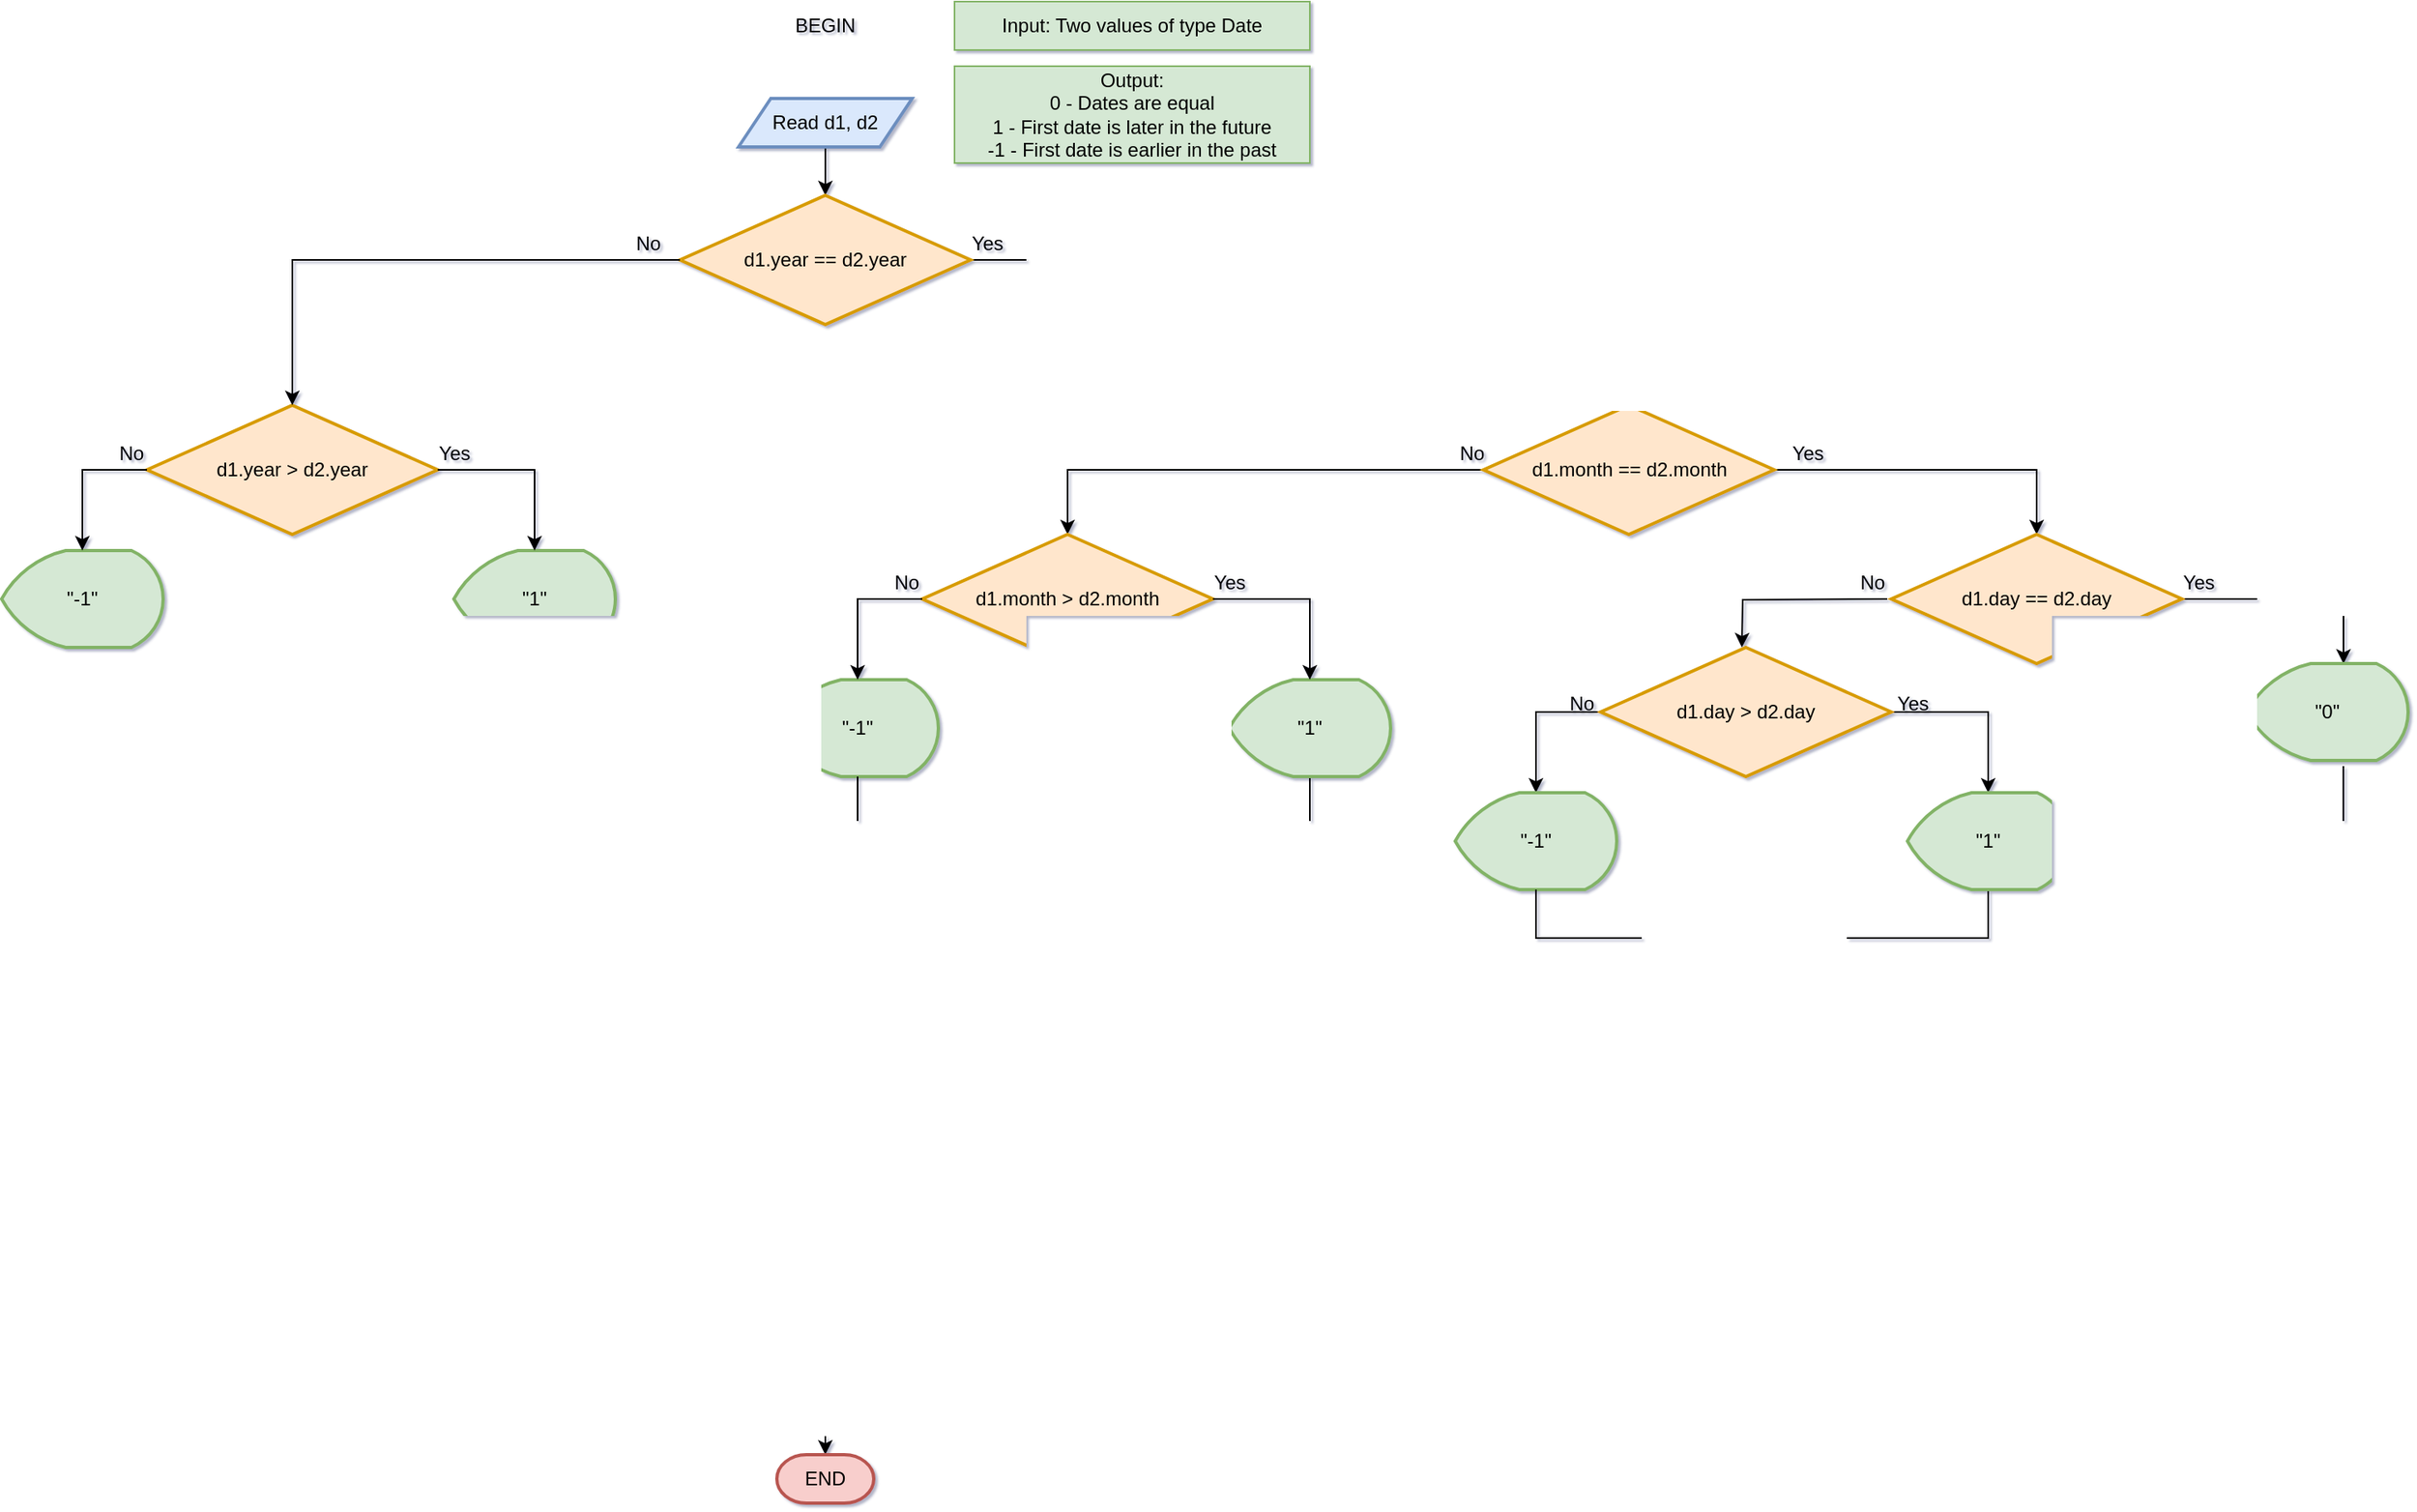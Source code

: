 <mxfile version="20.5.1" type="device"><diagram id="uTz3uYkTXR_GePsqy2An" name="Page-1"><mxGraphModel dx="2035" dy="1727" grid="1" gridSize="10" guides="1" tooltips="1" connect="1" arrows="1" fold="1" page="1" pageScale="1" pageWidth="850" pageHeight="1100" math="0" shadow="1"><root><mxCell id="0"/><mxCell id="1" parent="0"/><mxCell id="IVXdRj-njdxdRayxtu3O-3" value="" style="edgeStyle=orthogonalEdgeStyle;rounded=0;orthogonalLoop=1;jettySize=auto;html=1;" parent="1" source="IVXdRj-njdxdRayxtu3O-1" target="IVXdRj-njdxdRayxtu3O-2" edge="1"><mxGeometry relative="1" as="geometry"/></mxCell><mxCell id="IVXdRj-njdxdRayxtu3O-1" value="BEGIN" style="strokeWidth=2;html=1;shape=mxgraph.flowchart.terminator;whiteSpace=wrap;fillColor=#f8cecc;strokeColor=#b85450;" parent="1" vertex="1"><mxGeometry x="-350" y="-1100" width="60" height="30" as="geometry"/></mxCell><mxCell id="IVXdRj-njdxdRayxtu3O-6" value="" style="edgeStyle=orthogonalEdgeStyle;rounded=0;orthogonalLoop=1;jettySize=auto;html=1;entryX=0.5;entryY=0;entryDx=0;entryDy=0;" parent="1" source="IVXdRj-njdxdRayxtu3O-2" target="IVXdRj-njdxdRayxtu3O-5" edge="1"><mxGeometry relative="1" as="geometry"><mxPoint x="-316.25" y="-980" as="targetPoint"/></mxGeometry></mxCell><mxCell id="IVXdRj-njdxdRayxtu3O-2" value="Read d1, d2" style="shape=parallelogram;perimeter=parallelogramPerimeter;whiteSpace=wrap;html=1;fixedSize=1;strokeWidth=2;fillColor=#dae8fc;strokeColor=#6c8ebf;" parent="1" vertex="1"><mxGeometry x="-373.75" y="-1040" width="107.5" height="30" as="geometry"/></mxCell><mxCell id="IVXdRj-njdxdRayxtu3O-8" value="" style="edgeStyle=orthogonalEdgeStyle;rounded=0;orthogonalLoop=1;jettySize=auto;html=1;exitX=1;exitY=0.5;exitDx=0;exitDy=0;entryX=0.5;entryY=0;entryDx=0;entryDy=0;" parent="1" source="IVXdRj-njdxdRayxtu3O-5" target="IVXdRj-njdxdRayxtu3O-7" edge="1"><mxGeometry relative="1" as="geometry"><mxPoint x="-546.4" y="-869.933" as="sourcePoint"/><Array as="points"><mxPoint x="178" y="-940"/><mxPoint x="178" y="-850"/></Array></mxGeometry></mxCell><mxCell id="IVXdRj-njdxdRayxtu3O-5" value="d1.year == d2.year" style="rhombus;whiteSpace=wrap;html=1;strokeWidth=2;fillColor=#ffe6cc;strokeColor=#d79b00;" parent="1" vertex="1"><mxGeometry x="-410" y="-980" width="180" height="80" as="geometry"/></mxCell><mxCell id="IVXdRj-njdxdRayxtu3O-11" value="" style="edgeStyle=orthogonalEdgeStyle;rounded=0;orthogonalLoop=1;jettySize=auto;html=1;entryX=0.5;entryY=0;entryDx=0;entryDy=0;" parent="1" source="IVXdRj-njdxdRayxtu3O-7" target="IVXdRj-njdxdRayxtu3O-10" edge="1"><mxGeometry relative="1" as="geometry"><mxPoint x="440" y="-810" as="targetPoint"/><Array as="points"><mxPoint x="430" y="-810"/></Array></mxGeometry></mxCell><mxCell id="IVXdRj-njdxdRayxtu3O-45" value="" style="edgeStyle=orthogonalEdgeStyle;rounded=0;orthogonalLoop=1;jettySize=auto;html=1;entryX=0.5;entryY=0;entryDx=0;entryDy=0;" parent="1" source="IVXdRj-njdxdRayxtu3O-7" target="IVXdRj-njdxdRayxtu3O-44" edge="1"><mxGeometry relative="1" as="geometry"/></mxCell><mxCell id="IVXdRj-njdxdRayxtu3O-7" value="d1.month == d2.month" style="rhombus;whiteSpace=wrap;html=1;strokeWidth=2;fillColor=#ffe6cc;strokeColor=#d79b00;" parent="1" vertex="1"><mxGeometry x="87.5" y="-850" width="180" height="80" as="geometry"/></mxCell><mxCell id="IVXdRj-njdxdRayxtu3O-9" value="Yes" style="text;html=1;align=center;verticalAlign=middle;resizable=0;points=[];autosize=1;strokeColor=none;fillColor=none;" parent="1" vertex="1"><mxGeometry x="-240" y="-965" width="40" height="30" as="geometry"/></mxCell><mxCell id="IVXdRj-njdxdRayxtu3O-17" style="edgeStyle=orthogonalEdgeStyle;rounded=0;orthogonalLoop=1;jettySize=auto;html=1;exitX=1;exitY=0.5;exitDx=0;exitDy=0;entryX=0.605;entryY=0.002;entryDx=0;entryDy=0;entryPerimeter=0;" parent="1" source="IVXdRj-njdxdRayxtu3O-10" target="IVXdRj-njdxdRayxtu3O-16" edge="1"><mxGeometry relative="1" as="geometry"><Array as="points"><mxPoint x="620" y="-730"/><mxPoint x="620" y="-690"/></Array></mxGeometry></mxCell><mxCell id="IVXdRj-njdxdRayxtu3O-20" value="" style="edgeStyle=orthogonalEdgeStyle;rounded=0;orthogonalLoop=1;jettySize=auto;html=1;exitX=0;exitY=0.5;exitDx=0;exitDy=0;" parent="1" edge="1"><mxGeometry relative="1" as="geometry"><mxPoint x="337.5" y="-730" as="sourcePoint"/><mxPoint x="247.5" y="-700" as="targetPoint"/></mxGeometry></mxCell><mxCell id="IVXdRj-njdxdRayxtu3O-10" value="d1.day == d2.day" style="rhombus;whiteSpace=wrap;html=1;strokeWidth=2;fillColor=#ffe6cc;strokeColor=#d79b00;" parent="1" vertex="1"><mxGeometry x="340" y="-770" width="180" height="80" as="geometry"/></mxCell><mxCell id="IVXdRj-njdxdRayxtu3O-13" value="Yes" style="text;html=1;align=center;verticalAlign=middle;resizable=0;points=[];autosize=1;strokeColor=none;fillColor=none;" parent="1" vertex="1"><mxGeometry x="267.5" y="-835" width="40" height="30" as="geometry"/></mxCell><mxCell id="IVXdRj-njdxdRayxtu3O-16" value="&quot;0&quot;" style="strokeWidth=2;html=1;shape=mxgraph.flowchart.display;whiteSpace=wrap;fillColor=#d5e8d4;strokeColor=#82b366;" parent="1" vertex="1"><mxGeometry x="560" y="-690" width="100" height="60" as="geometry"/></mxCell><mxCell id="IVXdRj-njdxdRayxtu3O-18" value="Yes" style="text;html=1;align=center;verticalAlign=middle;resizable=0;points=[];autosize=1;strokeColor=none;fillColor=none;" parent="1" vertex="1"><mxGeometry x="510" y="-755" width="40" height="30" as="geometry"/></mxCell><mxCell id="IVXdRj-njdxdRayxtu3O-26" style="edgeStyle=orthogonalEdgeStyle;rounded=0;orthogonalLoop=1;jettySize=auto;html=1;exitX=1;exitY=0.5;exitDx=0;exitDy=0;entryX=0.5;entryY=0;entryDx=0;entryDy=0;entryPerimeter=0;" parent="1" source="IVXdRj-njdxdRayxtu3O-19" target="IVXdRj-njdxdRayxtu3O-25" edge="1"><mxGeometry relative="1" as="geometry"><Array as="points"><mxPoint x="400" y="-660"/></Array></mxGeometry></mxCell><mxCell id="IVXdRj-njdxdRayxtu3O-29" style="edgeStyle=orthogonalEdgeStyle;rounded=0;orthogonalLoop=1;jettySize=auto;html=1;exitX=0;exitY=0.5;exitDx=0;exitDy=0;" parent="1" source="IVXdRj-njdxdRayxtu3O-19" edge="1"><mxGeometry relative="1" as="geometry"><mxPoint x="120" y="-610" as="targetPoint"/><Array as="points"><mxPoint x="120" y="-660"/></Array></mxGeometry></mxCell><mxCell id="IVXdRj-njdxdRayxtu3O-19" value="d1.day &amp;gt; d2.day" style="rhombus;whiteSpace=wrap;html=1;strokeWidth=2;fillColor=#ffe6cc;strokeColor=#d79b00;" parent="1" vertex="1"><mxGeometry x="160" y="-700" width="180" height="80" as="geometry"/></mxCell><mxCell id="IVXdRj-njdxdRayxtu3O-21" value="No" style="text;html=1;align=center;verticalAlign=middle;resizable=0;points=[];autosize=1;strokeColor=none;fillColor=none;" parent="1" vertex="1"><mxGeometry x="307.5" y="-755" width="40" height="30" as="geometry"/></mxCell><mxCell id="IVXdRj-njdxdRayxtu3O-37" style="edgeStyle=orthogonalEdgeStyle;rounded=0;orthogonalLoop=1;jettySize=auto;html=1;exitX=0.5;exitY=1;exitDx=0;exitDy=0;exitPerimeter=0;" parent="1" source="IVXdRj-njdxdRayxtu3O-25" edge="1"><mxGeometry relative="1" as="geometry"><mxPoint x="250" y="-520" as="targetPoint"/><Array as="points"><mxPoint x="400" y="-520"/></Array></mxGeometry></mxCell><mxCell id="IVXdRj-njdxdRayxtu3O-25" value="&quot;1&quot;" style="strokeWidth=2;html=1;shape=mxgraph.flowchart.display;whiteSpace=wrap;fillColor=#d5e8d4;strokeColor=#82b366;" parent="1" vertex="1"><mxGeometry x="350" y="-610" width="100" height="60" as="geometry"/></mxCell><mxCell id="IVXdRj-njdxdRayxtu3O-27" value="Yes" style="text;html=1;align=center;verticalAlign=middle;resizable=0;points=[];autosize=1;strokeColor=none;fillColor=none;" parent="1" vertex="1"><mxGeometry x="332.5" y="-680" width="40" height="30" as="geometry"/></mxCell><mxCell id="IVXdRj-njdxdRayxtu3O-33" style="edgeStyle=orthogonalEdgeStyle;rounded=0;orthogonalLoop=1;jettySize=auto;html=1;exitX=0.5;exitY=1;exitDx=0;exitDy=0;exitPerimeter=0;" parent="1" source="IVXdRj-njdxdRayxtu3O-28" edge="1"><mxGeometry relative="1" as="geometry"><mxPoint x="120.0" y="-550" as="targetPoint"/></mxGeometry></mxCell><mxCell id="IVXdRj-njdxdRayxtu3O-28" value="&quot;-1&quot;" style="strokeWidth=2;html=1;shape=mxgraph.flowchart.display;whiteSpace=wrap;fillColor=#d5e8d4;strokeColor=#82b366;" parent="1" vertex="1"><mxGeometry x="70" y="-610" width="100" height="60" as="geometry"/></mxCell><mxCell id="IVXdRj-njdxdRayxtu3O-38" value="No" style="text;html=1;align=center;verticalAlign=middle;resizable=0;points=[];autosize=1;strokeColor=none;fillColor=none;" parent="1" vertex="1"><mxGeometry x="127.5" y="-680" width="40" height="30" as="geometry"/></mxCell><mxCell id="IVXdRj-njdxdRayxtu3O-39" value="" style="endArrow=classic;html=1;rounded=0;exitX=0.5;exitY=1;exitDx=0;exitDy=0;exitPerimeter=0;" parent="1" source="IVXdRj-njdxdRayxtu3O-28" edge="1"><mxGeometry width="50" height="50" relative="1" as="geometry"><mxPoint x="120" y="-540" as="sourcePoint"/><mxPoint x="430" y="-450" as="targetPoint"/><Array as="points"><mxPoint x="120" y="-520"/><mxPoint x="250" y="-520"/><mxPoint x="250" y="-450"/></Array></mxGeometry></mxCell><mxCell id="IVXdRj-njdxdRayxtu3O-41" value="" style="endArrow=classic;html=1;rounded=0;exitX=0.599;exitY=1.058;exitDx=0;exitDy=0;exitPerimeter=0;" parent="1" source="IVXdRj-njdxdRayxtu3O-16" edge="1"><mxGeometry width="50" height="50" relative="1" as="geometry"><mxPoint x="460" y="-540" as="sourcePoint"/><mxPoint x="430" y="-450" as="targetPoint"/><Array as="points"><mxPoint x="620" y="-450"/></Array></mxGeometry></mxCell><mxCell id="IVXdRj-njdxdRayxtu3O-42" value="" style="endArrow=classic;html=1;rounded=0;" parent="1" edge="1"><mxGeometry width="50" height="50" relative="1" as="geometry"><mxPoint x="120" y="-550" as="sourcePoint"/><mxPoint x="250" y="-520" as="targetPoint"/><Array as="points"><mxPoint x="120" y="-520"/></Array></mxGeometry></mxCell><mxCell id="IVXdRj-njdxdRayxtu3O-44" value="d1.month &amp;gt; d2.month" style="rhombus;whiteSpace=wrap;html=1;strokeWidth=2;fillColor=#ffe6cc;strokeColor=#d79b00;" parent="1" vertex="1"><mxGeometry x="-260" y="-770" width="180" height="80" as="geometry"/></mxCell><mxCell id="IVXdRj-njdxdRayxtu3O-46" value="No" style="text;html=1;align=center;verticalAlign=middle;resizable=0;points=[];autosize=1;strokeColor=none;fillColor=none;" parent="1" vertex="1"><mxGeometry x="60" y="-835" width="40" height="30" as="geometry"/></mxCell><mxCell id="IVXdRj-njdxdRayxtu3O-47" style="edgeStyle=orthogonalEdgeStyle;rounded=0;orthogonalLoop=1;jettySize=auto;html=1;exitX=0.5;exitY=1;exitDx=0;exitDy=0;exitPerimeter=0;" parent="1" source="IVXdRj-njdxdRayxtu3O-48" edge="1"><mxGeometry relative="1" as="geometry"><mxPoint x="-170" y="-590" as="targetPoint"/><Array as="points"><mxPoint x="-20" y="-590"/></Array></mxGeometry></mxCell><mxCell id="IVXdRj-njdxdRayxtu3O-48" value="&quot;1&quot;" style="strokeWidth=2;html=1;shape=mxgraph.flowchart.display;whiteSpace=wrap;fillColor=#d5e8d4;strokeColor=#82b366;" parent="1" vertex="1"><mxGeometry x="-70" y="-680" width="100" height="60" as="geometry"/></mxCell><mxCell id="IVXdRj-njdxdRayxtu3O-49" style="edgeStyle=orthogonalEdgeStyle;rounded=0;orthogonalLoop=1;jettySize=auto;html=1;exitX=0.5;exitY=1;exitDx=0;exitDy=0;exitPerimeter=0;" parent="1" source="IVXdRj-njdxdRayxtu3O-50" edge="1"><mxGeometry relative="1" as="geometry"><mxPoint x="-300" y="-620" as="targetPoint"/></mxGeometry></mxCell><mxCell id="IVXdRj-njdxdRayxtu3O-50" value="&quot;-1&quot;" style="strokeWidth=2;html=1;shape=mxgraph.flowchart.display;whiteSpace=wrap;fillColor=#d5e8d4;strokeColor=#82b366;" parent="1" vertex="1"><mxGeometry x="-350" y="-680" width="100" height="60" as="geometry"/></mxCell><mxCell id="IVXdRj-njdxdRayxtu3O-51" value="" style="endArrow=classic;html=1;rounded=0;" parent="1" edge="1"><mxGeometry width="50" height="50" relative="1" as="geometry"><mxPoint x="-300" y="-620" as="sourcePoint"/><mxPoint x="-170" y="-590" as="targetPoint"/><Array as="points"><mxPoint x="-300" y="-590"/></Array></mxGeometry></mxCell><mxCell id="IVXdRj-njdxdRayxtu3O-52" style="edgeStyle=orthogonalEdgeStyle;rounded=0;orthogonalLoop=1;jettySize=auto;html=1;exitX=0;exitY=0.5;exitDx=0;exitDy=0;entryX=0.5;entryY=0;entryDx=0;entryDy=0;entryPerimeter=0;" parent="1" target="IVXdRj-njdxdRayxtu3O-50" edge="1"><mxGeometry relative="1" as="geometry"><mxPoint x="-260" y="-730" as="sourcePoint"/><mxPoint x="-310" y="-620" as="targetPoint"/><Array as="points"><mxPoint x="-300" y="-730"/></Array></mxGeometry></mxCell><mxCell id="IVXdRj-njdxdRayxtu3O-53" style="edgeStyle=orthogonalEdgeStyle;rounded=0;orthogonalLoop=1;jettySize=auto;html=1;exitX=1;exitY=0.5;exitDx=0;exitDy=0;entryX=0.5;entryY=0;entryDx=0;entryDy=0;entryPerimeter=0;" parent="1" target="IVXdRj-njdxdRayxtu3O-48" edge="1"><mxGeometry relative="1" as="geometry"><mxPoint x="-80" y="-730" as="sourcePoint"/><mxPoint x="-20" y="-680" as="targetPoint"/><Array as="points"><mxPoint x="-20" y="-730"/></Array></mxGeometry></mxCell><mxCell id="IVXdRj-njdxdRayxtu3O-54" value="Yes" style="text;html=1;align=center;verticalAlign=middle;resizable=0;points=[];autosize=1;strokeColor=none;fillColor=none;" parent="1" vertex="1"><mxGeometry x="-90" y="-755" width="40" height="30" as="geometry"/></mxCell><mxCell id="IVXdRj-njdxdRayxtu3O-55" value="No" style="text;html=1;align=center;verticalAlign=middle;resizable=0;points=[];autosize=1;strokeColor=none;fillColor=none;" parent="1" vertex="1"><mxGeometry x="-290" y="-755" width="40" height="30" as="geometry"/></mxCell><mxCell id="IVXdRj-njdxdRayxtu3O-56" value="" style="endArrow=classic;html=1;rounded=0;" parent="1" edge="1"><mxGeometry width="50" height="50" relative="1" as="geometry"><mxPoint x="-170" y="-590" as="sourcePoint"/><mxPoint x="180" y="-360" as="targetPoint"/><Array as="points"><mxPoint x="-170" y="-360"/></Array></mxGeometry></mxCell><mxCell id="IVXdRj-njdxdRayxtu3O-57" value="" style="endArrow=classic;html=1;rounded=0;" parent="1" edge="1"><mxGeometry width="50" height="50" relative="1" as="geometry"><mxPoint x="430" y="-450" as="sourcePoint"/><mxPoint x="180" y="-360" as="targetPoint"/><Array as="points"><mxPoint x="430" y="-360"/></Array></mxGeometry></mxCell><mxCell id="IVXdRj-njdxdRayxtu3O-58" value="d1.year &amp;gt; d2.year" style="rhombus;whiteSpace=wrap;html=1;strokeWidth=2;fillColor=#ffe6cc;strokeColor=#d79b00;" parent="1" vertex="1"><mxGeometry x="-740" y="-850" width="180" height="80" as="geometry"/></mxCell><mxCell id="IVXdRj-njdxdRayxtu3O-59" style="edgeStyle=orthogonalEdgeStyle;rounded=0;orthogonalLoop=1;jettySize=auto;html=1;exitX=0.5;exitY=1;exitDx=0;exitDy=0;exitPerimeter=0;" parent="1" source="IVXdRj-njdxdRayxtu3O-60" edge="1"><mxGeometry relative="1" as="geometry"><mxPoint x="-650" y="-670" as="targetPoint"/><Array as="points"><mxPoint x="-500" y="-670"/></Array></mxGeometry></mxCell><mxCell id="IVXdRj-njdxdRayxtu3O-60" value="&quot;1&quot;" style="strokeWidth=2;html=1;shape=mxgraph.flowchart.display;whiteSpace=wrap;fillColor=#d5e8d4;strokeColor=#82b366;" parent="1" vertex="1"><mxGeometry x="-550" y="-760" width="100" height="60" as="geometry"/></mxCell><mxCell id="IVXdRj-njdxdRayxtu3O-61" style="edgeStyle=orthogonalEdgeStyle;rounded=0;orthogonalLoop=1;jettySize=auto;html=1;exitX=0.5;exitY=1;exitDx=0;exitDy=0;exitPerimeter=0;" parent="1" source="IVXdRj-njdxdRayxtu3O-62" edge="1"><mxGeometry relative="1" as="geometry"><mxPoint x="-780" y="-700" as="targetPoint"/></mxGeometry></mxCell><mxCell id="IVXdRj-njdxdRayxtu3O-62" value="&quot;-1&quot;" style="strokeWidth=2;html=1;shape=mxgraph.flowchart.display;whiteSpace=wrap;fillColor=#d5e8d4;strokeColor=#82b366;" parent="1" vertex="1"><mxGeometry x="-830" y="-760" width="100" height="60" as="geometry"/></mxCell><mxCell id="IVXdRj-njdxdRayxtu3O-63" value="" style="endArrow=classic;html=1;rounded=0;" parent="1" edge="1"><mxGeometry width="50" height="50" relative="1" as="geometry"><mxPoint x="-780" y="-700" as="sourcePoint"/><mxPoint x="-650" y="-670" as="targetPoint"/><Array as="points"><mxPoint x="-780" y="-670"/></Array></mxGeometry></mxCell><mxCell id="IVXdRj-njdxdRayxtu3O-64" style="edgeStyle=orthogonalEdgeStyle;rounded=0;orthogonalLoop=1;jettySize=auto;html=1;exitX=0;exitY=0.5;exitDx=0;exitDy=0;entryX=0.5;entryY=0;entryDx=0;entryDy=0;entryPerimeter=0;" parent="1" target="IVXdRj-njdxdRayxtu3O-62" edge="1"><mxGeometry relative="1" as="geometry"><mxPoint x="-740" y="-810" as="sourcePoint"/><mxPoint x="-790" y="-700" as="targetPoint"/><Array as="points"><mxPoint x="-780" y="-810"/></Array></mxGeometry></mxCell><mxCell id="IVXdRj-njdxdRayxtu3O-65" style="edgeStyle=orthogonalEdgeStyle;rounded=0;orthogonalLoop=1;jettySize=auto;html=1;exitX=1;exitY=0.5;exitDx=0;exitDy=0;entryX=0.5;entryY=0;entryDx=0;entryDy=0;entryPerimeter=0;" parent="1" target="IVXdRj-njdxdRayxtu3O-60" edge="1"><mxGeometry relative="1" as="geometry"><mxPoint x="-560" y="-810" as="sourcePoint"/><mxPoint x="-500" y="-760" as="targetPoint"/><Array as="points"><mxPoint x="-500" y="-810"/></Array></mxGeometry></mxCell><mxCell id="IVXdRj-njdxdRayxtu3O-66" value="Yes" style="text;html=1;align=center;verticalAlign=middle;resizable=0;points=[];autosize=1;strokeColor=none;fillColor=none;" parent="1" vertex="1"><mxGeometry x="-570" y="-835" width="40" height="30" as="geometry"/></mxCell><mxCell id="IVXdRj-njdxdRayxtu3O-67" value="No" style="text;html=1;align=center;verticalAlign=middle;resizable=0;points=[];autosize=1;strokeColor=none;fillColor=none;" parent="1" vertex="1"><mxGeometry x="-770" y="-835" width="40" height="30" as="geometry"/></mxCell><mxCell id="IVXdRj-njdxdRayxtu3O-68" value="" style="endArrow=classic;html=1;rounded=0;entryX=0.5;entryY=0;entryDx=0;entryDy=0;" parent="1" target="IVXdRj-njdxdRayxtu3O-58" edge="1"><mxGeometry width="50" height="50" relative="1" as="geometry"><mxPoint x="-410" y="-940" as="sourcePoint"/><mxPoint x="-310" y="-780" as="targetPoint"/><Array as="points"><mxPoint x="-650" y="-940"/></Array></mxGeometry></mxCell><mxCell id="IVXdRj-njdxdRayxtu3O-69" value="" style="endArrow=classic;html=1;rounded=0;" parent="1" edge="1"><mxGeometry width="50" height="50" relative="1" as="geometry"><mxPoint x="-650" y="-670" as="sourcePoint"/><mxPoint x="-320" y="-280" as="targetPoint"/><Array as="points"><mxPoint x="-650" y="-280"/></Array></mxGeometry></mxCell><mxCell id="IVXdRj-njdxdRayxtu3O-70" value="" style="endArrow=classic;html=1;rounded=0;" parent="1" edge="1"><mxGeometry width="50" height="50" relative="1" as="geometry"><mxPoint x="180" y="-360" as="sourcePoint"/><mxPoint x="-320" y="-280" as="targetPoint"/><Array as="points"><mxPoint x="180" y="-280"/></Array></mxGeometry></mxCell><mxCell id="IVXdRj-njdxdRayxtu3O-71" value="No" style="text;html=1;align=center;verticalAlign=middle;resizable=0;points=[];autosize=1;strokeColor=none;fillColor=none;" parent="1" vertex="1"><mxGeometry x="-450" y="-965" width="40" height="30" as="geometry"/></mxCell><mxCell id="IVXdRj-njdxdRayxtu3O-72" value="" style="endArrow=classic;html=1;rounded=0;" parent="1" edge="1"><mxGeometry width="50" height="50" relative="1" as="geometry"><mxPoint x="-320" y="-280" as="sourcePoint"/><mxPoint x="-320" y="-200" as="targetPoint"/></mxGeometry></mxCell><mxCell id="IVXdRj-njdxdRayxtu3O-73" value="END" style="strokeWidth=2;html=1;shape=mxgraph.flowchart.terminator;whiteSpace=wrap;fillColor=#f8cecc;strokeColor=#b85450;" parent="1" vertex="1"><mxGeometry x="-350" y="-200" width="60" height="30" as="geometry"/></mxCell><mxCell id="h3DvIUxOZUCBbu41seo_-1" value="Input: Two values of type Date" style="text;html=1;strokeColor=#82b366;fillColor=#d5e8d4;align=center;verticalAlign=middle;whiteSpace=wrap;rounded=0;" vertex="1" parent="1"><mxGeometry x="-240" y="-1100" width="220" height="30" as="geometry"/></mxCell><mxCell id="h3DvIUxOZUCBbu41seo_-2" value="&lt;div&gt;Output:&lt;/div&gt;&lt;div&gt;0 - Dates are equal&lt;/div&gt;&lt;div&gt;1 - First date is later in the future&lt;/div&gt;&lt;div&gt;-1 - First date is earlier in the past&lt;br&gt;&lt;/div&gt;" style="text;html=1;strokeColor=#82b366;fillColor=#d5e8d4;align=center;verticalAlign=middle;whiteSpace=wrap;rounded=0;" vertex="1" parent="1"><mxGeometry x="-240" y="-1060" width="220" height="60" as="geometry"/></mxCell></root></mxGraphModel></diagram></mxfile>
